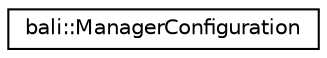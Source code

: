 digraph "Graphical Class Hierarchy"
{
  edge [fontname="Helvetica",fontsize="10",labelfontname="Helvetica",labelfontsize="10"];
  node [fontname="Helvetica",fontsize="10",shape=record];
  rankdir="LR";
  Node1 [label="bali::ManagerConfiguration",height=0.2,width=0.4,color="black", fillcolor="white", style="filled",URL="$classbali_1_1_manager_configuration.html"];
}
